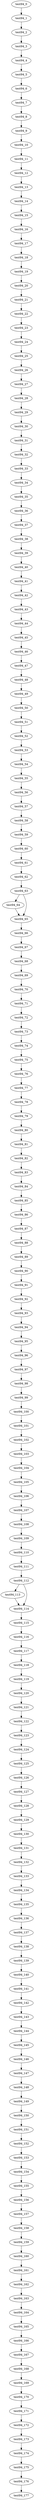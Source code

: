 digraph G {
test94_0->test94_1;
test94_1->test94_2;
test94_2->test94_3;
test94_3->test94_4;
test94_4->test94_5;
test94_5->test94_6;
test94_6->test94_7;
test94_7->test94_8;
test94_8->test94_9;
test94_9->test94_10;
test94_10->test94_11;
test94_11->test94_12;
test94_12->test94_13;
test94_13->test94_14;
test94_14->test94_15;
test94_15->test94_16;
test94_16->test94_17;
test94_17->test94_18;
test94_18->test94_19;
test94_19->test94_20;
test94_20->test94_21;
test94_21->test94_22;
test94_22->test94_23;
test94_23->test94_24;
test94_24->test94_25;
test94_25->test94_26;
test94_26->test94_27;
test94_27->test94_28;
test94_28->test94_29;
test94_29->test94_30;
test94_30->test94_31;
test94_31->test94_32;
test94_32->test94_33;
test94_33->test94_34;
test94_34->test94_35;
test94_35->test94_36;
test94_36->test94_37;
test94_37->test94_38;
test94_38->test94_39;
test94_39->test94_40;
test94_40->test94_41;
test94_41->test94_42;
test94_42->test94_43;
test94_43->test94_44;
test94_44->test94_45;
test94_45->test94_46;
test94_46->test94_47;
test94_47->test94_48;
test94_48->test94_49;
test94_49->test94_50;
test94_50->test94_51;
test94_51->test94_52;
test94_52->test94_53;
test94_53->test94_54;
test94_54->test94_55;
test94_55->test94_56;
test94_56->test94_57;
test94_57->test94_58;
test94_58->test94_59;
test94_59->test94_60;
test94_60->test94_61;
test94_61->test94_62;
test94_62->test94_63;
test94_63->test94_64;
test94_63->test94_65;
test94_64->test94_65;
test94_65->test94_66;
test94_66->test94_67;
test94_67->test94_68;
test94_68->test94_69;
test94_69->test94_70;
test94_70->test94_71;
test94_71->test94_72;
test94_72->test94_73;
test94_73->test94_74;
test94_74->test94_75;
test94_75->test94_76;
test94_76->test94_77;
test94_77->test94_78;
test94_78->test94_79;
test94_79->test94_80;
test94_80->test94_81;
test94_81->test94_82;
test94_82->test94_83;
test94_83->test94_84;
test94_84->test94_85;
test94_85->test94_86;
test94_86->test94_87;
test94_87->test94_88;
test94_88->test94_89;
test94_89->test94_90;
test94_90->test94_91;
test94_91->test94_92;
test94_92->test94_93;
test94_93->test94_94;
test94_94->test94_95;
test94_95->test94_96;
test94_96->test94_97;
test94_97->test94_98;
test94_98->test94_99;
test94_99->test94_100;
test94_100->test94_101;
test94_101->test94_102;
test94_102->test94_103;
test94_103->test94_104;
test94_104->test94_105;
test94_105->test94_106;
test94_106->test94_107;
test94_107->test94_108;
test94_108->test94_109;
test94_109->test94_110;
test94_110->test94_111;
test94_111->test94_112;
test94_112->test94_113;
test94_112->test94_114;
test94_113->test94_114;
test94_114->test94_115;
test94_115->test94_116;
test94_116->test94_117;
test94_117->test94_118;
test94_118->test94_119;
test94_119->test94_120;
test94_120->test94_121;
test94_121->test94_122;
test94_122->test94_123;
test94_123->test94_124;
test94_124->test94_125;
test94_125->test94_126;
test94_126->test94_127;
test94_127->test94_128;
test94_128->test94_129;
test94_129->test94_130;
test94_130->test94_131;
test94_131->test94_132;
test94_132->test94_133;
test94_133->test94_134;
test94_134->test94_135;
test94_135->test94_136;
test94_136->test94_137;
test94_137->test94_138;
test94_138->test94_139;
test94_139->test94_140;
test94_140->test94_141;
test94_141->test94_142;
test94_142->test94_143;
test94_143->test94_144;
test94_144->test94_145;
test94_145->test94_146;
test94_146->test94_147;
test94_147->test94_148;
test94_148->test94_149;
test94_149->test94_150;
test94_150->test94_151;
test94_151->test94_152;
test94_152->test94_153;
test94_153->test94_154;
test94_154->test94_155;
test94_155->test94_156;
test94_156->test94_157;
test94_157->test94_158;
test94_158->test94_159;
test94_159->test94_160;
test94_160->test94_161;
test94_161->test94_162;
test94_162->test94_163;
test94_163->test94_164;
test94_164->test94_165;
test94_165->test94_166;
test94_166->test94_167;
test94_167->test94_168;
test94_168->test94_169;
test94_169->test94_170;
test94_170->test94_171;
test94_171->test94_172;
test94_172->test94_173;
test94_173->test94_174;
test94_174->test94_175;
test94_175->test94_176;
test94_176->test94_177;

}
